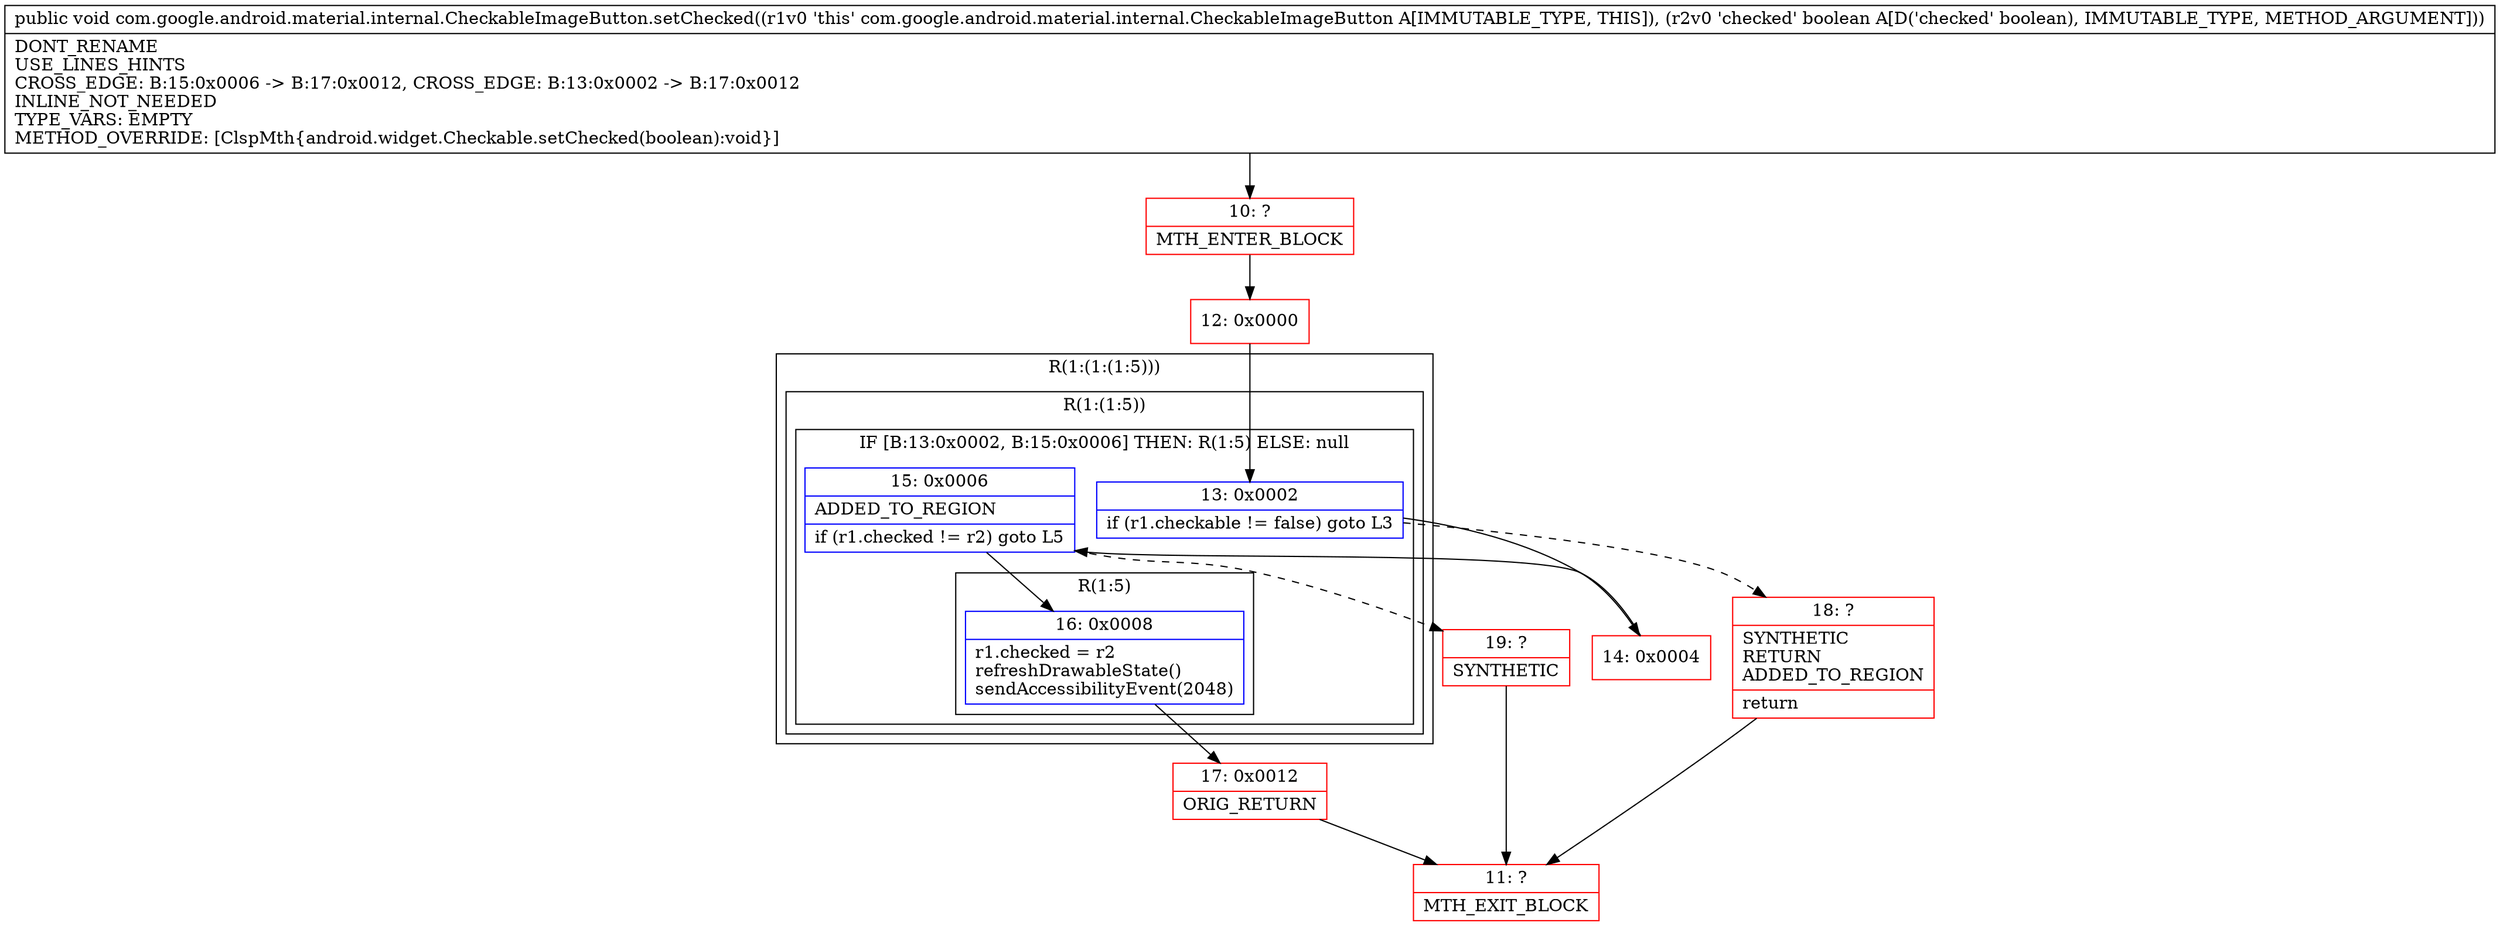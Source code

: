 digraph "CFG forcom.google.android.material.internal.CheckableImageButton.setChecked(Z)V" {
subgraph cluster_Region_1293977013 {
label = "R(1:(1:(1:5)))";
node [shape=record,color=blue];
subgraph cluster_Region_660997720 {
label = "R(1:(1:5))";
node [shape=record,color=blue];
subgraph cluster_IfRegion_225683028 {
label = "IF [B:13:0x0002, B:15:0x0006] THEN: R(1:5) ELSE: null";
node [shape=record,color=blue];
Node_13 [shape=record,label="{13\:\ 0x0002|if (r1.checkable != false) goto L3\l}"];
Node_15 [shape=record,label="{15\:\ 0x0006|ADDED_TO_REGION\l|if (r1.checked != r2) goto L5\l}"];
subgraph cluster_Region_1799562264 {
label = "R(1:5)";
node [shape=record,color=blue];
Node_16 [shape=record,label="{16\:\ 0x0008|r1.checked = r2\lrefreshDrawableState()\lsendAccessibilityEvent(2048)\l}"];
}
}
}
}
Node_10 [shape=record,color=red,label="{10\:\ ?|MTH_ENTER_BLOCK\l}"];
Node_12 [shape=record,color=red,label="{12\:\ 0x0000}"];
Node_14 [shape=record,color=red,label="{14\:\ 0x0004}"];
Node_17 [shape=record,color=red,label="{17\:\ 0x0012|ORIG_RETURN\l}"];
Node_11 [shape=record,color=red,label="{11\:\ ?|MTH_EXIT_BLOCK\l}"];
Node_19 [shape=record,color=red,label="{19\:\ ?|SYNTHETIC\l}"];
Node_18 [shape=record,color=red,label="{18\:\ ?|SYNTHETIC\lRETURN\lADDED_TO_REGION\l|return\l}"];
MethodNode[shape=record,label="{public void com.google.android.material.internal.CheckableImageButton.setChecked((r1v0 'this' com.google.android.material.internal.CheckableImageButton A[IMMUTABLE_TYPE, THIS]), (r2v0 'checked' boolean A[D('checked' boolean), IMMUTABLE_TYPE, METHOD_ARGUMENT]))  | DONT_RENAME\lUSE_LINES_HINTS\lCROSS_EDGE: B:15:0x0006 \-\> B:17:0x0012, CROSS_EDGE: B:13:0x0002 \-\> B:17:0x0012\lINLINE_NOT_NEEDED\lTYPE_VARS: EMPTY\lMETHOD_OVERRIDE: [ClspMth\{android.widget.Checkable.setChecked(boolean):void\}]\l}"];
MethodNode -> Node_10;Node_13 -> Node_14;
Node_13 -> Node_18[style=dashed];
Node_15 -> Node_16;
Node_15 -> Node_19[style=dashed];
Node_16 -> Node_17;
Node_10 -> Node_12;
Node_12 -> Node_13;
Node_14 -> Node_15;
Node_17 -> Node_11;
Node_19 -> Node_11;
Node_18 -> Node_11;
}

